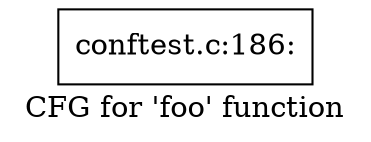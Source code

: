 digraph "CFG for 'foo' function" {
	label="CFG for 'foo' function";

	Node0xc15bd30 [shape=record,label="{conftest.c:186:}"];
}
